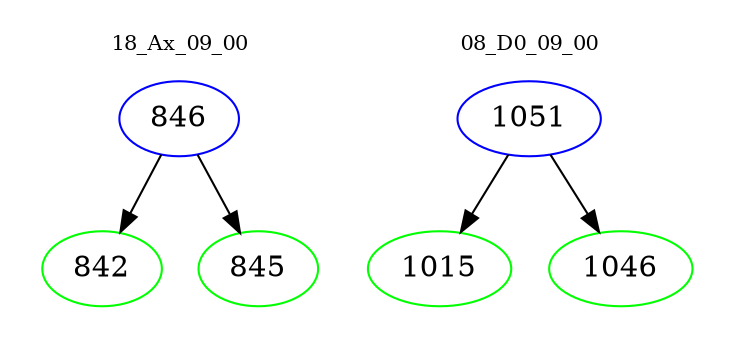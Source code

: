 digraph{
subgraph cluster_0 {
color = white
label = "18_Ax_09_00";
fontsize=10;
T0_846 [label="846", color="blue"]
T0_846 -> T0_842 [color="black"]
T0_842 [label="842", color="green"]
T0_846 -> T0_845 [color="black"]
T0_845 [label="845", color="green"]
}
subgraph cluster_1 {
color = white
label = "08_D0_09_00";
fontsize=10;
T1_1051 [label="1051", color="blue"]
T1_1051 -> T1_1015 [color="black"]
T1_1015 [label="1015", color="green"]
T1_1051 -> T1_1046 [color="black"]
T1_1046 [label="1046", color="green"]
}
}
